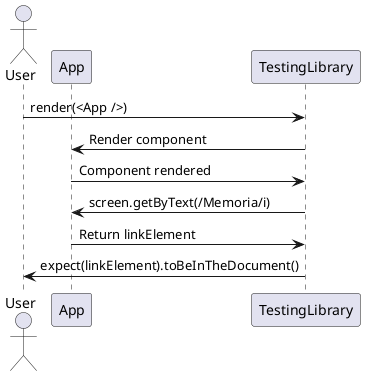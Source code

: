 
@startuml
actor User
participant App
participant TestingLibrary as TL

User -> TL : render(<App />)
TL -> App : Render component
App -> TL : Component rendered

TL -> App : screen.getByText(/Memoria/i)
App -> TL : Return linkElement

TL -> User : expect(linkElement).toBeInTheDocument()
@enduml
